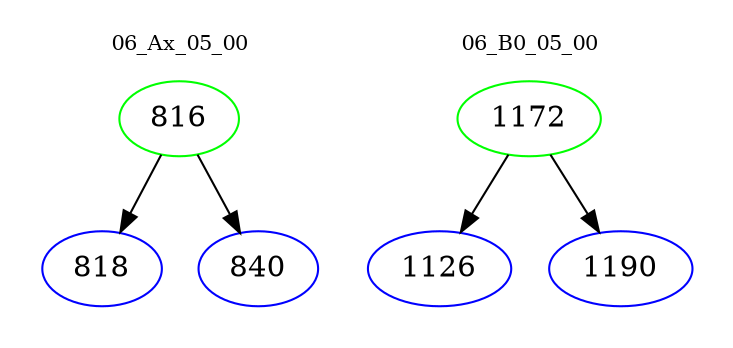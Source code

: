 digraph{
subgraph cluster_0 {
color = white
label = "06_Ax_05_00";
fontsize=10;
T0_816 [label="816", color="green"]
T0_816 -> T0_818 [color="black"]
T0_818 [label="818", color="blue"]
T0_816 -> T0_840 [color="black"]
T0_840 [label="840", color="blue"]
}
subgraph cluster_1 {
color = white
label = "06_B0_05_00";
fontsize=10;
T1_1172 [label="1172", color="green"]
T1_1172 -> T1_1126 [color="black"]
T1_1126 [label="1126", color="blue"]
T1_1172 -> T1_1190 [color="black"]
T1_1190 [label="1190", color="blue"]
}
}
